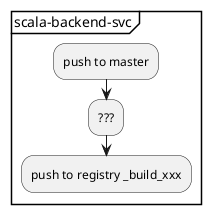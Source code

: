 @startuml

partition scala-backend-svc {
    :push to master;
    :???;
    :push to registry _build_xxx;
}

@enduml
